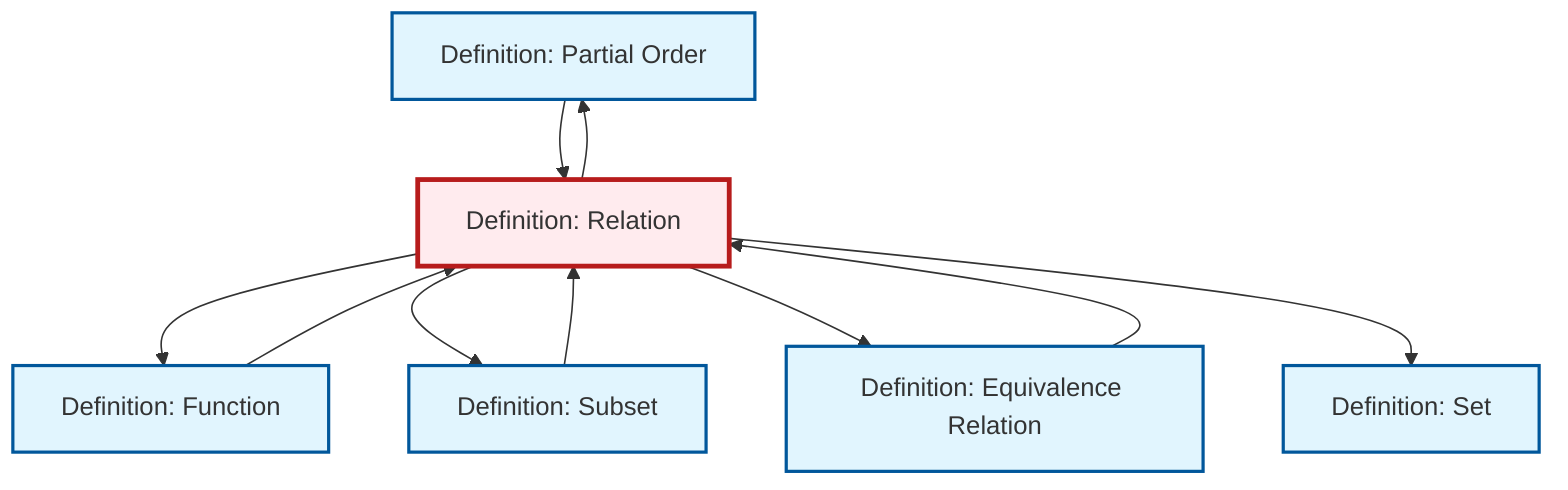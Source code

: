 graph TD
    classDef definition fill:#e1f5fe,stroke:#01579b,stroke-width:2px
    classDef theorem fill:#f3e5f5,stroke:#4a148c,stroke-width:2px
    classDef axiom fill:#fff3e0,stroke:#e65100,stroke-width:2px
    classDef example fill:#e8f5e9,stroke:#1b5e20,stroke-width:2px
    classDef current fill:#ffebee,stroke:#b71c1c,stroke-width:3px
    def-partial-order["Definition: Partial Order"]:::definition
    def-subset["Definition: Subset"]:::definition
    def-equivalence-relation["Definition: Equivalence Relation"]:::definition
    def-function["Definition: Function"]:::definition
    def-set["Definition: Set"]:::definition
    def-relation["Definition: Relation"]:::definition
    def-relation --> def-partial-order
    def-function --> def-relation
    def-relation --> def-function
    def-partial-order --> def-relation
    def-relation --> def-subset
    def-subset --> def-relation
    def-relation --> def-equivalence-relation
    def-relation --> def-set
    def-equivalence-relation --> def-relation
    class def-relation current